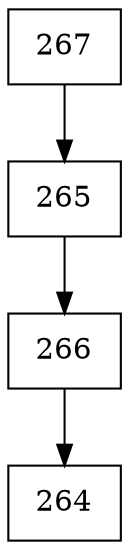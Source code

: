 digraph G {
  node [shape=record];
  node0 [label="{267}"];
  node0 -> node1;
  node1 [label="{265}"];
  node1 -> node2;
  node2 [label="{266}"];
  node2 -> node3;
  node3 [label="{264}"];
}
